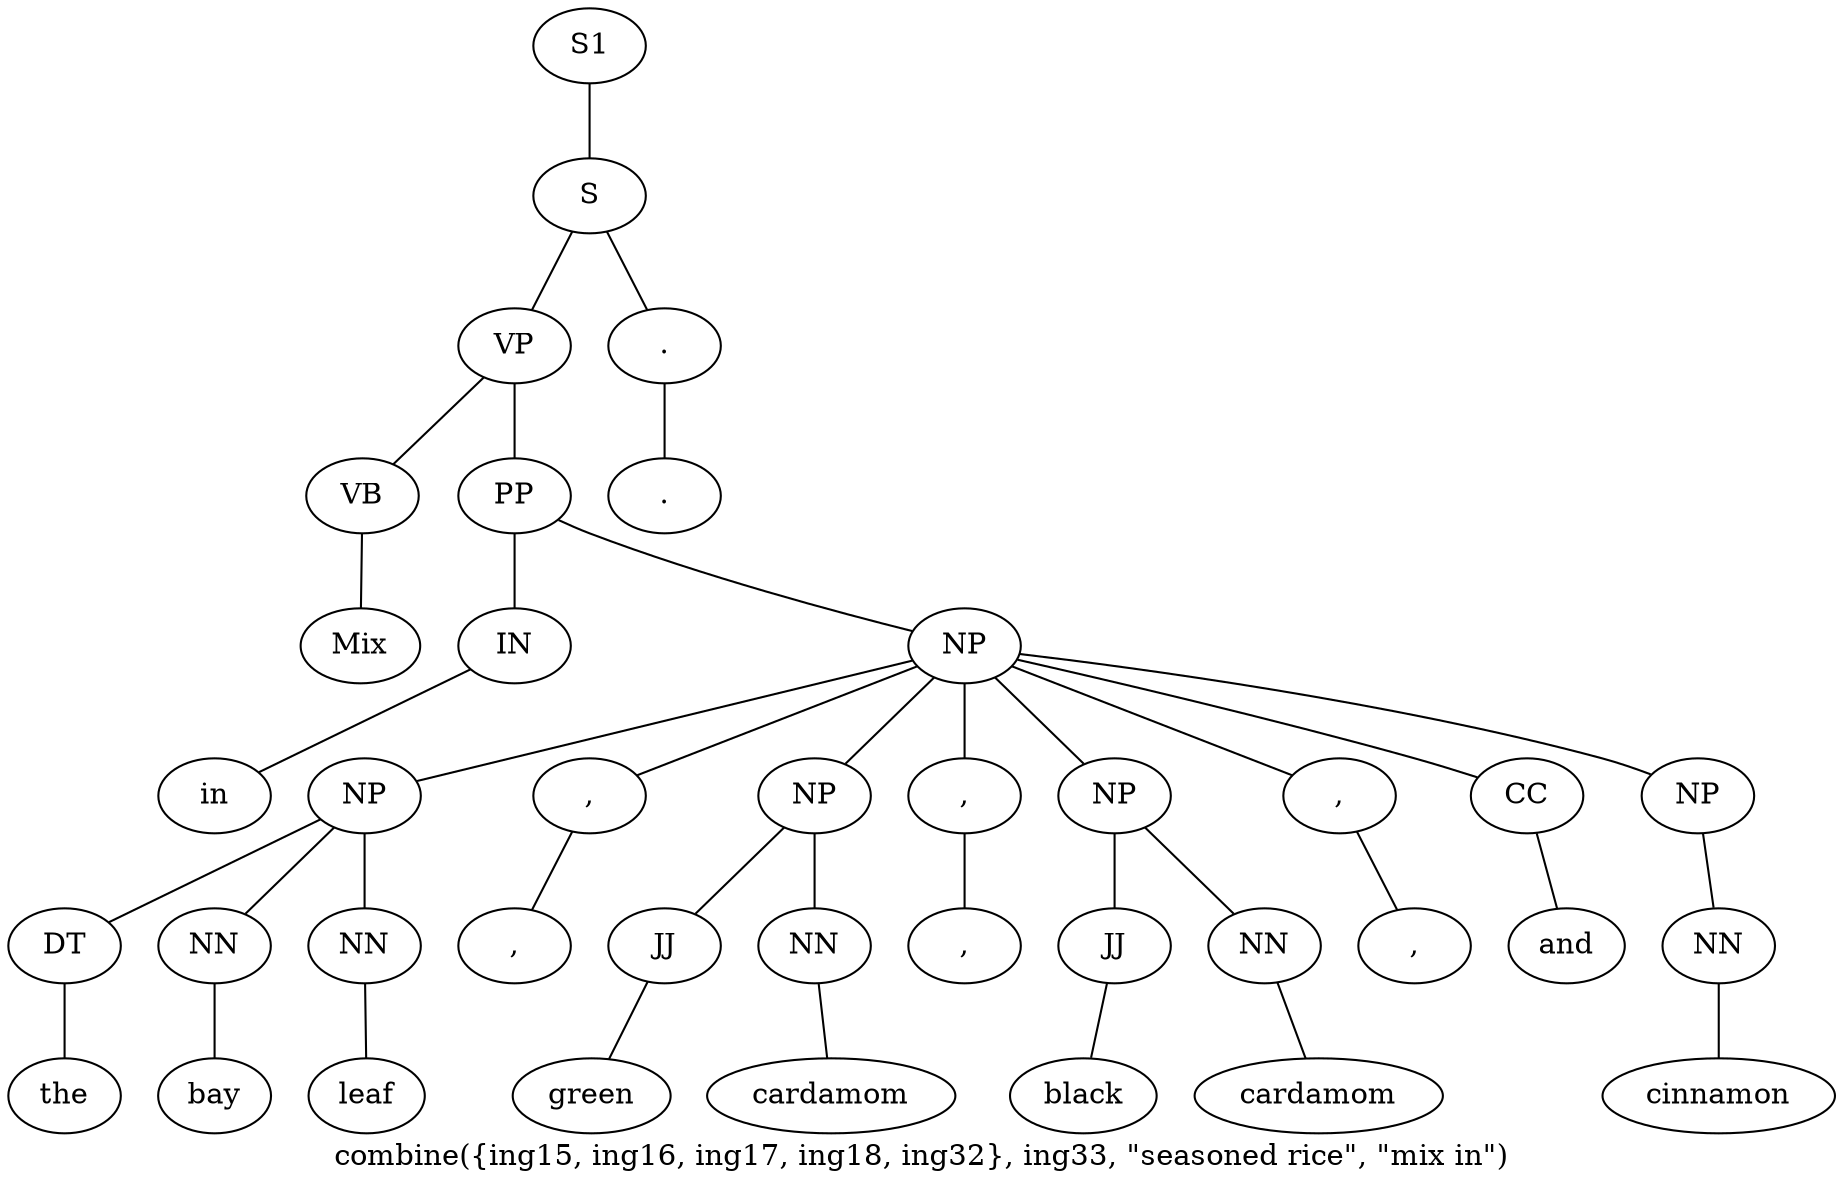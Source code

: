 graph SyntaxGraph {
	label = "combine({ing15, ing16, ing17, ing18, ing32}, ing33, \"seasoned rice\", \"mix in\")";
	Node0 [label="S1"];
	Node1 [label="S"];
	Node2 [label="VP"];
	Node3 [label="VB"];
	Node4 [label="Mix"];
	Node5 [label="PP"];
	Node6 [label="IN"];
	Node7 [label="in"];
	Node8 [label="NP"];
	Node9 [label="NP"];
	Node10 [label="DT"];
	Node11 [label="the"];
	Node12 [label="NN"];
	Node13 [label="bay"];
	Node14 [label="NN"];
	Node15 [label="leaf"];
	Node16 [label=","];
	Node17 [label=","];
	Node18 [label="NP"];
	Node19 [label="JJ"];
	Node20 [label="green"];
	Node21 [label="NN"];
	Node22 [label="cardamom"];
	Node23 [label=","];
	Node24 [label=","];
	Node25 [label="NP"];
	Node26 [label="JJ"];
	Node27 [label="black"];
	Node28 [label="NN"];
	Node29 [label="cardamom"];
	Node30 [label=","];
	Node31 [label=","];
	Node32 [label="CC"];
	Node33 [label="and"];
	Node34 [label="NP"];
	Node35 [label="NN"];
	Node36 [label="cinnamon"];
	Node37 [label="."];
	Node38 [label="."];

	Node0 -- Node1;
	Node1 -- Node2;
	Node1 -- Node37;
	Node2 -- Node3;
	Node2 -- Node5;
	Node3 -- Node4;
	Node5 -- Node6;
	Node5 -- Node8;
	Node6 -- Node7;
	Node8 -- Node9;
	Node8 -- Node16;
	Node8 -- Node18;
	Node8 -- Node23;
	Node8 -- Node25;
	Node8 -- Node30;
	Node8 -- Node32;
	Node8 -- Node34;
	Node9 -- Node10;
	Node9 -- Node12;
	Node9 -- Node14;
	Node10 -- Node11;
	Node12 -- Node13;
	Node14 -- Node15;
	Node16 -- Node17;
	Node18 -- Node19;
	Node18 -- Node21;
	Node19 -- Node20;
	Node21 -- Node22;
	Node23 -- Node24;
	Node25 -- Node26;
	Node25 -- Node28;
	Node26 -- Node27;
	Node28 -- Node29;
	Node30 -- Node31;
	Node32 -- Node33;
	Node34 -- Node35;
	Node35 -- Node36;
	Node37 -- Node38;
}
